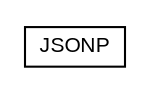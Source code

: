 #!/usr/local/bin/dot
#
# Class diagram 
# Generated by UMLGraph version R5_5-8-g8c637c (http://www.umlgraph.org/)
#

digraph G {
	edge [fontname="arial",fontsize=10,labelfontname="arial",labelfontsize=10];
	node [fontname="arial",fontsize=10,shape=plaintext];
	nodesep=0.25;
	ranksep=0.5;
	// html.composite.master.agent.jsonp.JSONP
	c54 [label=<<table title="html.composite.master.agent.jsonp.JSONP" border="0" cellborder="1" cellspacing="0" cellpadding="2" port="p" href="./JSONP.html">
		<tr><td><table border="0" cellspacing="0" cellpadding="1">
<tr><td align="center" balign="center"> JSONP </td></tr>
		</table></td></tr>
		</table>>, URL="./JSONP.html", fontname="arial", fontcolor="black", fontsize=10.0];
}

